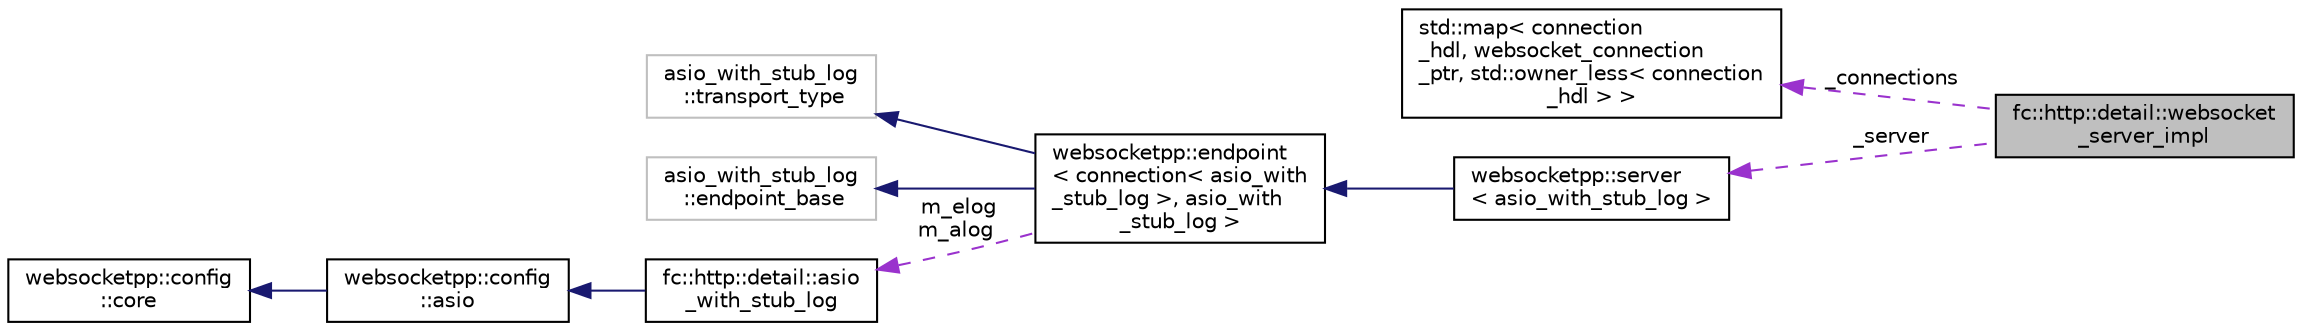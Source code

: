 digraph "fc::http::detail::websocket_server_impl"
{
  edge [fontname="Helvetica",fontsize="10",labelfontname="Helvetica",labelfontsize="10"];
  node [fontname="Helvetica",fontsize="10",shape=record];
  rankdir="LR";
  Node1 [label="fc::http::detail::websocket\l_server_impl",height=0.2,width=0.4,color="black", fillcolor="grey75", style="filled", fontcolor="black"];
  Node2 -> Node1 [dir="back",color="darkorchid3",fontsize="10",style="dashed",label=" _connections" ];
  Node2 [label="std::map\< connection\l_hdl, websocket_connection\l_ptr, std::owner_less\< connection\l_hdl \> \>",height=0.2,width=0.4,color="black", fillcolor="white", style="filled",URL="$classstd_1_1map.html"];
  Node3 -> Node1 [dir="back",color="darkorchid3",fontsize="10",style="dashed",label=" _server" ];
  Node3 [label="websocketpp::server\l\< asio_with_stub_log \>",height=0.2,width=0.4,color="black", fillcolor="white", style="filled",URL="$classwebsocketpp_1_1server.html"];
  Node4 -> Node3 [dir="back",color="midnightblue",fontsize="10",style="solid"];
  Node4 [label="websocketpp::endpoint\l\< connection\< asio_with\l_stub_log \>, asio_with\l_stub_log \>",height=0.2,width=0.4,color="black", fillcolor="white", style="filled",URL="$classwebsocketpp_1_1endpoint.html"];
  Node5 -> Node4 [dir="back",color="midnightblue",fontsize="10",style="solid"];
  Node5 [label="asio_with_stub_log\l ::transport_type",height=0.2,width=0.4,color="grey75", fillcolor="white", style="filled"];
  Node6 -> Node4 [dir="back",color="midnightblue",fontsize="10",style="solid"];
  Node6 [label="asio_with_stub_log\l ::endpoint_base",height=0.2,width=0.4,color="grey75", fillcolor="white", style="filled"];
  Node7 -> Node4 [dir="back",color="darkorchid3",fontsize="10",style="dashed",label=" m_elog\nm_alog" ];
  Node7 [label="fc::http::detail::asio\l_with_stub_log",height=0.2,width=0.4,color="black", fillcolor="white", style="filled",URL="$structfc_1_1http_1_1detail_1_1asio__with__stub__log.html"];
  Node8 -> Node7 [dir="back",color="midnightblue",fontsize="10",style="solid"];
  Node8 [label="websocketpp::config\l::asio",height=0.2,width=0.4,color="black", fillcolor="white", style="filled",URL="$structwebsocketpp_1_1config_1_1asio.html",tooltip="Server config with asio transport and TLS disabled. "];
  Node9 -> Node8 [dir="back",color="midnightblue",fontsize="10",style="solid"];
  Node9 [label="websocketpp::config\l::core",height=0.2,width=0.4,color="black", fillcolor="white", style="filled",URL="$structwebsocketpp_1_1config_1_1core.html",tooltip="Server config with iostream transport. "];
}
